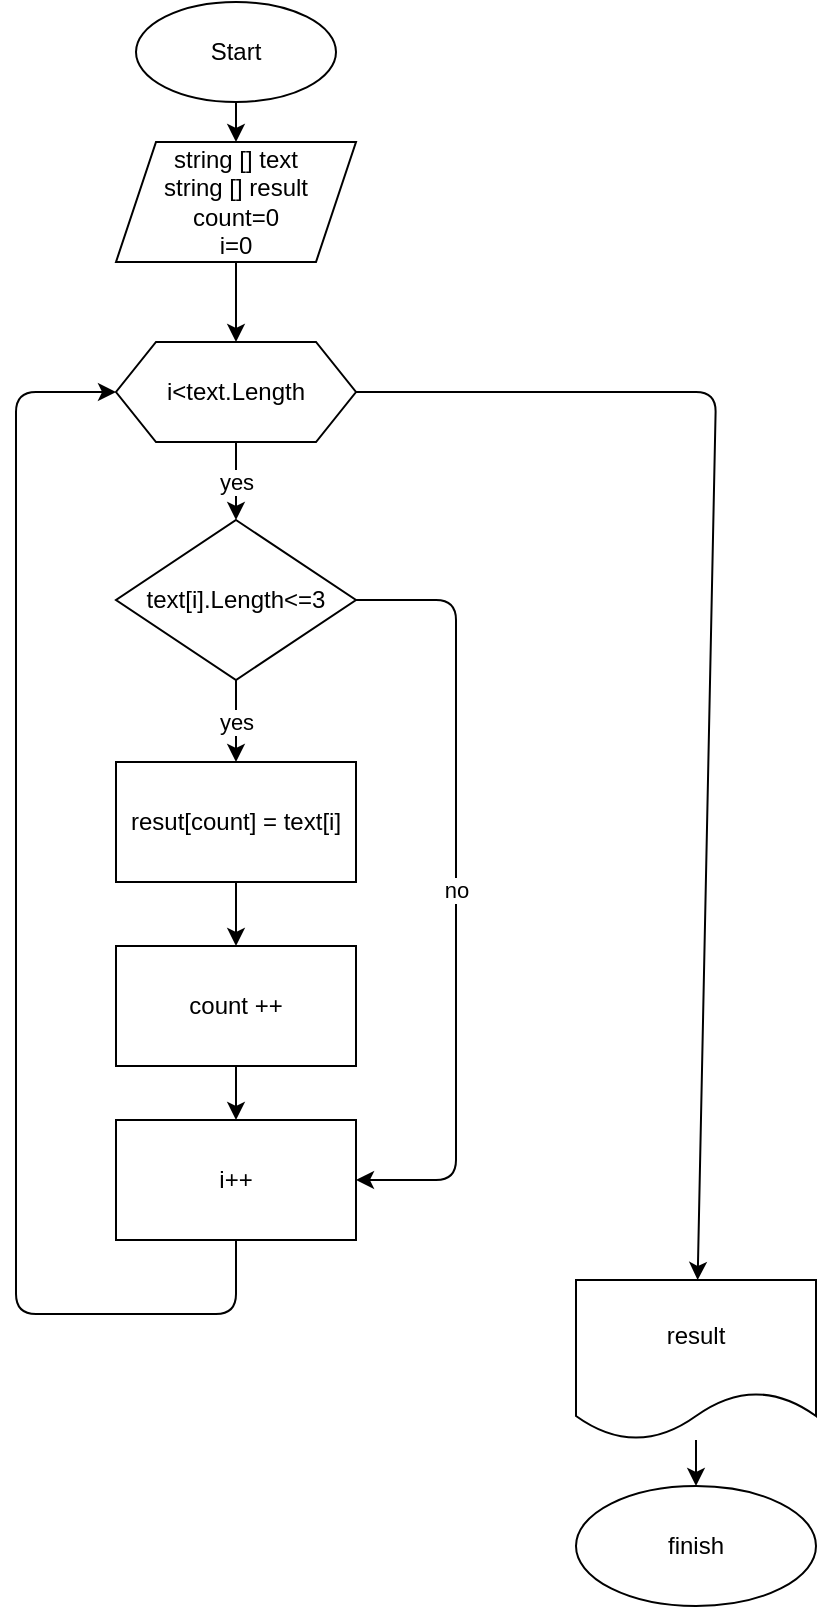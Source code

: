 <mxfile>
    <diagram id="gudVuKKd1k052qtr8Bkx" name="Страница 1">
        <mxGraphModel dx="1514" dy="821" grid="0" gridSize="10" guides="1" tooltips="1" connect="1" arrows="1" fold="1" page="1" pageScale="1" pageWidth="827" pageHeight="1169" math="0" shadow="0">
            <root>
                <mxCell id="0"/>
                <mxCell id="1" parent="0"/>
                <mxCell id="4" value="" style="edgeStyle=none;html=1;" edge="1" parent="1" source="2" target="3">
                    <mxGeometry relative="1" as="geometry"/>
                </mxCell>
                <mxCell id="2" value="Start" style="ellipse;whiteSpace=wrap;html=1;" vertex="1" parent="1">
                    <mxGeometry x="330" y="30" width="100" height="50" as="geometry"/>
                </mxCell>
                <mxCell id="6" value="" style="edgeStyle=none;html=1;" edge="1" parent="1" source="3" target="5">
                    <mxGeometry relative="1" as="geometry"/>
                </mxCell>
                <mxCell id="3" value="string [] text&lt;br&gt;string [] result&lt;br&gt;count=0&lt;br&gt;i=0" style="shape=parallelogram;perimeter=parallelogramPerimeter;whiteSpace=wrap;html=1;fixedSize=1;" vertex="1" parent="1">
                    <mxGeometry x="320" y="100" width="120" height="60" as="geometry"/>
                </mxCell>
                <mxCell id="8" value="yes" style="edgeStyle=none;html=1;" edge="1" parent="1" source="5" target="7">
                    <mxGeometry relative="1" as="geometry"/>
                </mxCell>
                <mxCell id="19" value="" style="edgeStyle=none;html=1;" edge="1" parent="1" source="5" target="18">
                    <mxGeometry relative="1" as="geometry">
                        <Array as="points">
                            <mxPoint x="620" y="225"/>
                        </Array>
                    </mxGeometry>
                </mxCell>
                <mxCell id="5" value="i&amp;lt;text.Length" style="shape=hexagon;perimeter=hexagonPerimeter2;whiteSpace=wrap;html=1;fixedSize=1;" vertex="1" parent="1">
                    <mxGeometry x="320" y="200" width="120" height="50" as="geometry"/>
                </mxCell>
                <mxCell id="10" value="yes" style="edgeStyle=none;html=1;" edge="1" parent="1" source="7" target="9">
                    <mxGeometry relative="1" as="geometry"/>
                </mxCell>
                <mxCell id="17" value="no" style="edgeStyle=none;html=1;exitX=1;exitY=0.5;exitDx=0;exitDy=0;entryX=1;entryY=0.5;entryDx=0;entryDy=0;" edge="1" parent="1" source="7" target="13">
                    <mxGeometry relative="1" as="geometry">
                        <Array as="points">
                            <mxPoint x="490" y="329"/>
                            <mxPoint x="490" y="619"/>
                        </Array>
                    </mxGeometry>
                </mxCell>
                <mxCell id="7" value="text[i].Length&amp;lt;=3" style="rhombus;whiteSpace=wrap;html=1;" vertex="1" parent="1">
                    <mxGeometry x="320" y="289" width="120" height="80" as="geometry"/>
                </mxCell>
                <mxCell id="12" value="" style="edgeStyle=none;html=1;" edge="1" parent="1" source="9" target="11">
                    <mxGeometry relative="1" as="geometry"/>
                </mxCell>
                <mxCell id="9" value="resut[count] = text[i]" style="whiteSpace=wrap;html=1;" vertex="1" parent="1">
                    <mxGeometry x="320" y="410" width="120" height="60" as="geometry"/>
                </mxCell>
                <mxCell id="14" value="" style="edgeStyle=none;html=1;" edge="1" parent="1" source="11" target="13">
                    <mxGeometry relative="1" as="geometry"/>
                </mxCell>
                <mxCell id="11" value="count ++" style="whiteSpace=wrap;html=1;" vertex="1" parent="1">
                    <mxGeometry x="320" y="502" width="120" height="60" as="geometry"/>
                </mxCell>
                <mxCell id="15" style="edgeStyle=none;html=1;entryX=0;entryY=0.5;entryDx=0;entryDy=0;exitX=0.5;exitY=1;exitDx=0;exitDy=0;" edge="1" parent="1" source="13" target="5">
                    <mxGeometry relative="1" as="geometry">
                        <Array as="points">
                            <mxPoint x="380" y="686"/>
                            <mxPoint x="270" y="686"/>
                            <mxPoint x="270" y="225"/>
                        </Array>
                    </mxGeometry>
                </mxCell>
                <mxCell id="13" value="i++" style="whiteSpace=wrap;html=1;" vertex="1" parent="1">
                    <mxGeometry x="320" y="589" width="120" height="60" as="geometry"/>
                </mxCell>
                <mxCell id="21" value="" style="edgeStyle=none;html=1;" edge="1" parent="1" source="18" target="20">
                    <mxGeometry relative="1" as="geometry"/>
                </mxCell>
                <mxCell id="18" value="result" style="shape=document;whiteSpace=wrap;html=1;boundedLbl=1;" vertex="1" parent="1">
                    <mxGeometry x="550" y="669" width="120" height="80" as="geometry"/>
                </mxCell>
                <mxCell id="20" value="finish" style="ellipse;whiteSpace=wrap;html=1;" vertex="1" parent="1">
                    <mxGeometry x="550" y="772" width="120" height="60" as="geometry"/>
                </mxCell>
            </root>
        </mxGraphModel>
    </diagram>
</mxfile>